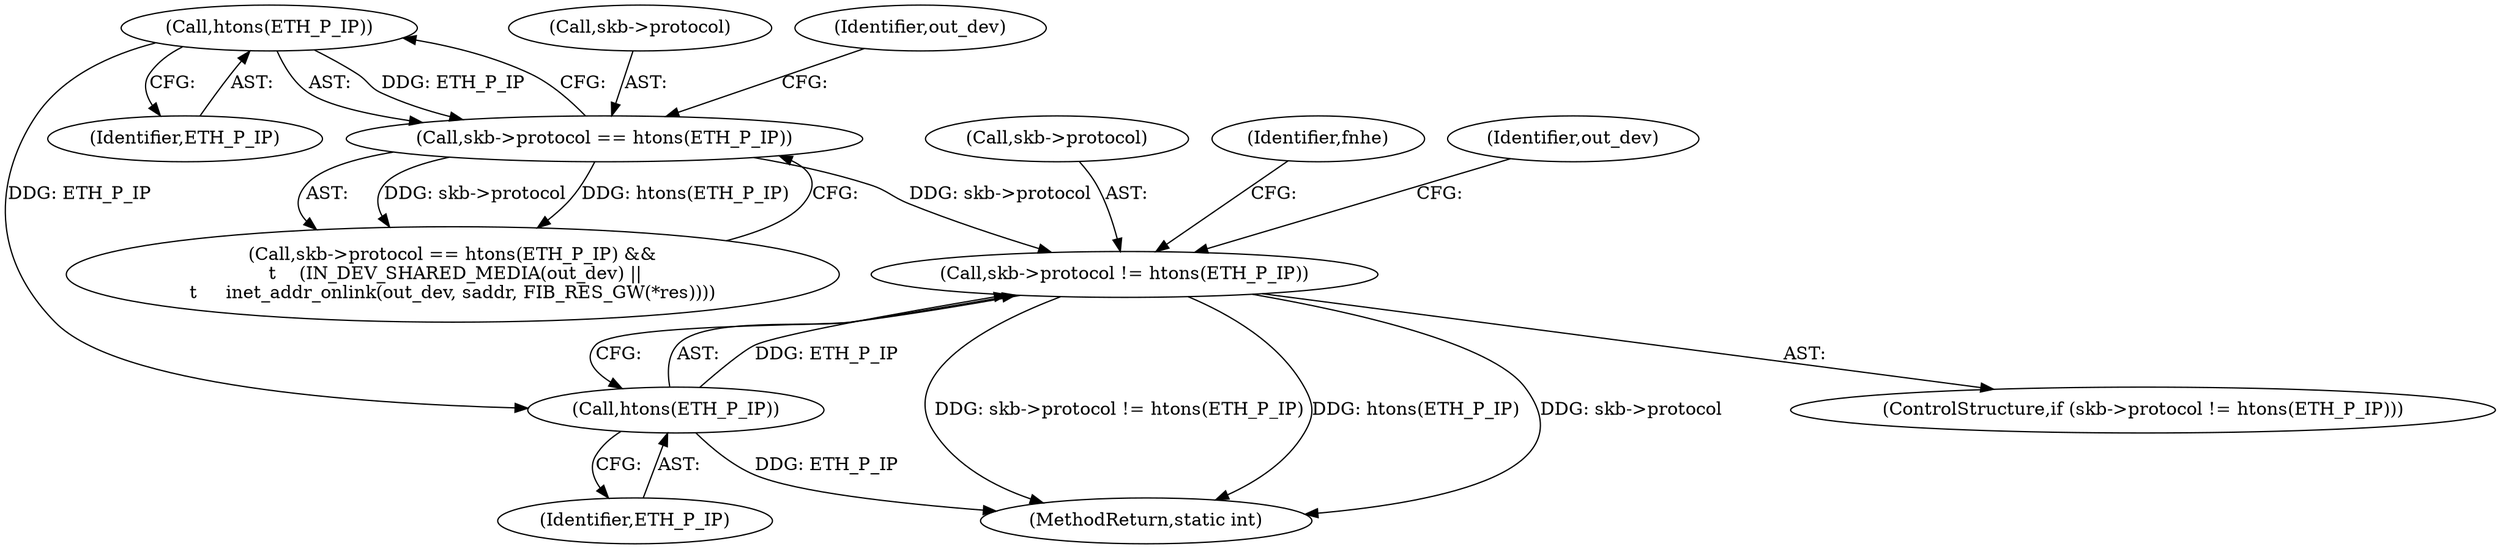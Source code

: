 digraph "0_linux_df4d92549f23e1c037e83323aff58a21b3de7fe0_0@pointer" {
"1000210" [label="(Call,skb->protocol != htons(ETH_P_IP))"];
"1000188" [label="(Call,skb->protocol == htons(ETH_P_IP))"];
"1000192" [label="(Call,htons(ETH_P_IP))"];
"1000214" [label="(Call,htons(ETH_P_IP))"];
"1000214" [label="(Call,htons(ETH_P_IP))"];
"1000215" [label="(Identifier,ETH_P_IP)"];
"1000187" [label="(Call,skb->protocol == htons(ETH_P_IP) &&\n \t    (IN_DEV_SHARED_MEDIA(out_dev) ||\n\t     inet_addr_onlink(out_dev, saddr, FIB_RES_GW(*res))))"];
"1000189" [label="(Call,skb->protocol)"];
"1000211" [label="(Call,skb->protocol)"];
"1000233" [label="(Identifier,fnhe)"];
"1000209" [label="(ControlStructure,if (skb->protocol != htons(ETH_P_IP)))"];
"1000389" [label="(MethodReturn,static int)"];
"1000196" [label="(Identifier,out_dev)"];
"1000220" [label="(Identifier,out_dev)"];
"1000192" [label="(Call,htons(ETH_P_IP))"];
"1000210" [label="(Call,skb->protocol != htons(ETH_P_IP))"];
"1000193" [label="(Identifier,ETH_P_IP)"];
"1000188" [label="(Call,skb->protocol == htons(ETH_P_IP))"];
"1000210" -> "1000209"  [label="AST: "];
"1000210" -> "1000214"  [label="CFG: "];
"1000211" -> "1000210"  [label="AST: "];
"1000214" -> "1000210"  [label="AST: "];
"1000220" -> "1000210"  [label="CFG: "];
"1000233" -> "1000210"  [label="CFG: "];
"1000210" -> "1000389"  [label="DDG: skb->protocol != htons(ETH_P_IP)"];
"1000210" -> "1000389"  [label="DDG: htons(ETH_P_IP)"];
"1000210" -> "1000389"  [label="DDG: skb->protocol"];
"1000188" -> "1000210"  [label="DDG: skb->protocol"];
"1000214" -> "1000210"  [label="DDG: ETH_P_IP"];
"1000188" -> "1000187"  [label="AST: "];
"1000188" -> "1000192"  [label="CFG: "];
"1000189" -> "1000188"  [label="AST: "];
"1000192" -> "1000188"  [label="AST: "];
"1000196" -> "1000188"  [label="CFG: "];
"1000187" -> "1000188"  [label="CFG: "];
"1000188" -> "1000187"  [label="DDG: skb->protocol"];
"1000188" -> "1000187"  [label="DDG: htons(ETH_P_IP)"];
"1000192" -> "1000188"  [label="DDG: ETH_P_IP"];
"1000192" -> "1000193"  [label="CFG: "];
"1000193" -> "1000192"  [label="AST: "];
"1000192" -> "1000214"  [label="DDG: ETH_P_IP"];
"1000214" -> "1000215"  [label="CFG: "];
"1000215" -> "1000214"  [label="AST: "];
"1000214" -> "1000389"  [label="DDG: ETH_P_IP"];
}
